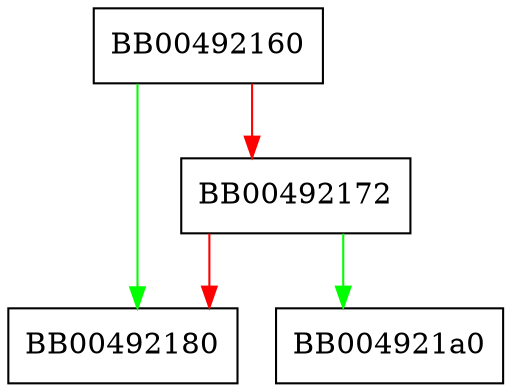digraph SSL_CTX_set_ct_validation_callback {
  node [shape="box"];
  graph [splines=ortho];
  BB00492160 -> BB00492180 [color="green"];
  BB00492160 -> BB00492172 [color="red"];
  BB00492172 -> BB004921a0 [color="green"];
  BB00492172 -> BB00492180 [color="red"];
}